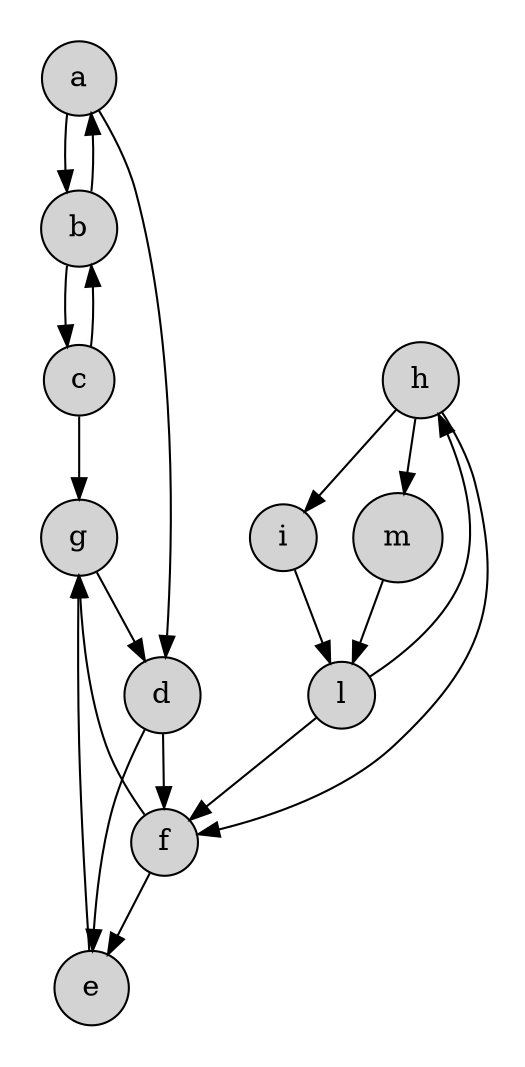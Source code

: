 
digraph C {
  bgcolor=white
	//rankdir=LR
ordering=out

  node [width=0.25, shape=circle, style=filled]//, label=""]
	
	a -> b;
	b -> c;
	b -> a;
	c -> b;


	 //{ group="MyGroup"; a; b; c; }

	g -> d;
	d -> e;
	e -> g;
	d -> f;
	f -> g;
	f -> e;

	 //{ rank=same; g; d; e; f; }

	h -> i;
	h -> m;
	m -> l;
	i -> l;
	l -> h;

	// { rank=same; h; i; l; m; }

	a -> d;
	c -> g;

	h -> f;
	l -> f;

	//{ rank=same; a; b; c; }
 subgraph cluster0 {
    //node [style=filled, color=white];
    //style=filled;
    color=transparent;
    rank=same;
	a; b; c;
  }

 subgraph cluster1 {
    //node [style=filled, color=white];
    //style=filled;
    color=transparent;
    rank=same;
	g; d; e; f;
  }

 subgraph cluster2 {
    //node [style=filled, color=white];
    //style=filled;
    color=transparent;
    rank=same;
	h; i; l; m; 
  }

	//{ rank=same; g; d; e; f; }
	//{ rank=same; h; i; l; m; }
	  
}
